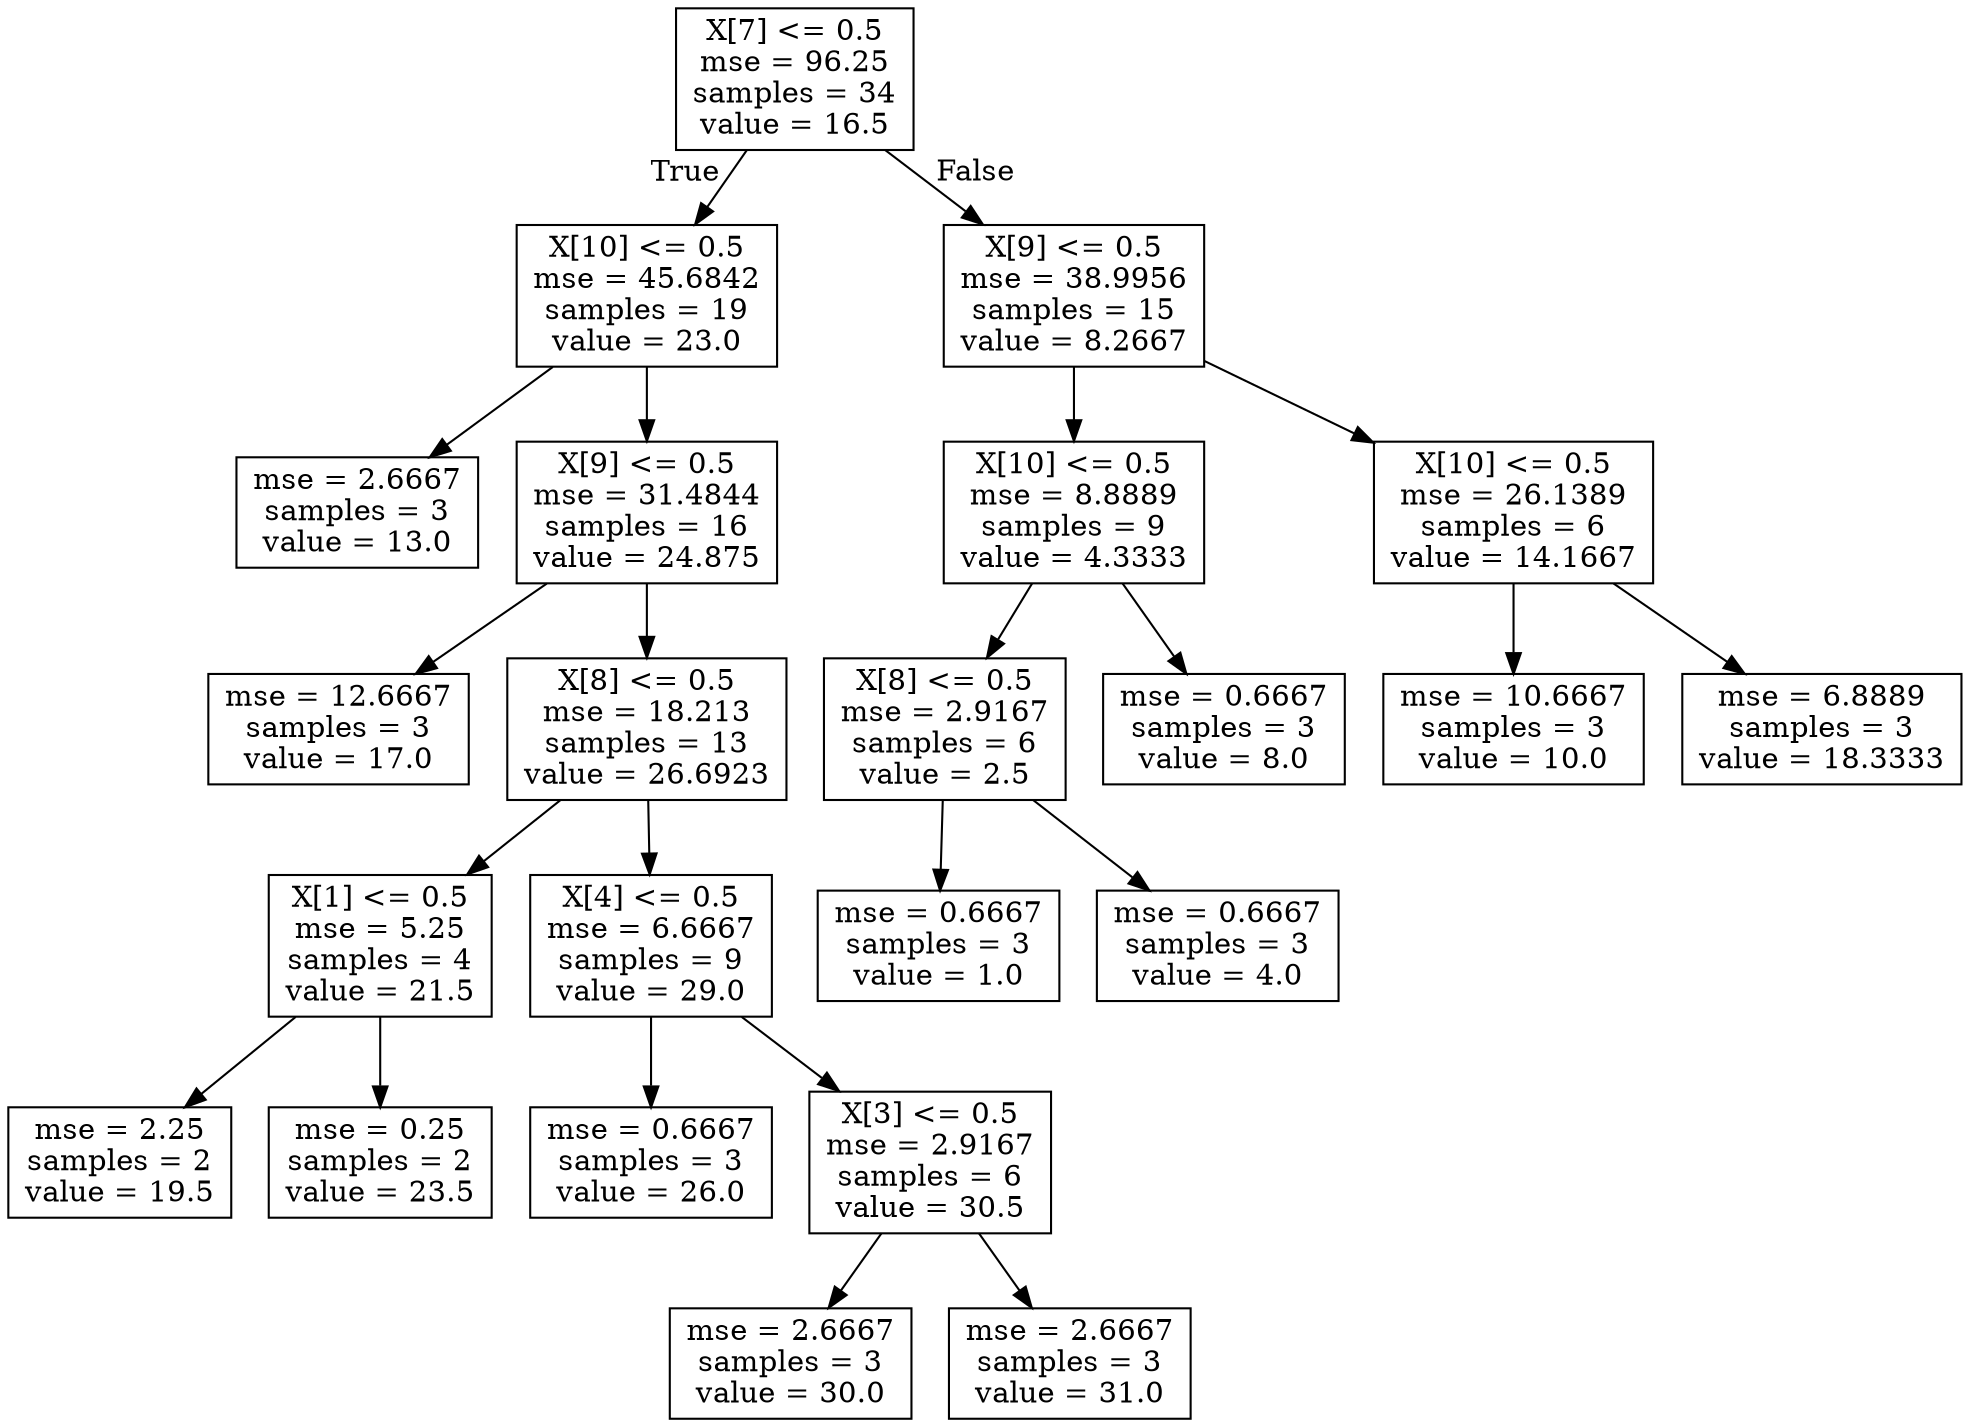 digraph Tree {
node [shape=box] ;
0 [label="X[7] <= 0.5\nmse = 96.25\nsamples = 34\nvalue = 16.5"] ;
1 [label="X[10] <= 0.5\nmse = 45.6842\nsamples = 19\nvalue = 23.0"] ;
0 -> 1 [labeldistance=2.5, labelangle=45, headlabel="True"] ;
2 [label="mse = 2.6667\nsamples = 3\nvalue = 13.0"] ;
1 -> 2 ;
3 [label="X[9] <= 0.5\nmse = 31.4844\nsamples = 16\nvalue = 24.875"] ;
1 -> 3 ;
4 [label="mse = 12.6667\nsamples = 3\nvalue = 17.0"] ;
3 -> 4 ;
5 [label="X[8] <= 0.5\nmse = 18.213\nsamples = 13\nvalue = 26.6923"] ;
3 -> 5 ;
6 [label="X[1] <= 0.5\nmse = 5.25\nsamples = 4\nvalue = 21.5"] ;
5 -> 6 ;
7 [label="mse = 2.25\nsamples = 2\nvalue = 19.5"] ;
6 -> 7 ;
8 [label="mse = 0.25\nsamples = 2\nvalue = 23.5"] ;
6 -> 8 ;
9 [label="X[4] <= 0.5\nmse = 6.6667\nsamples = 9\nvalue = 29.0"] ;
5 -> 9 ;
10 [label="mse = 0.6667\nsamples = 3\nvalue = 26.0"] ;
9 -> 10 ;
11 [label="X[3] <= 0.5\nmse = 2.9167\nsamples = 6\nvalue = 30.5"] ;
9 -> 11 ;
12 [label="mse = 2.6667\nsamples = 3\nvalue = 30.0"] ;
11 -> 12 ;
13 [label="mse = 2.6667\nsamples = 3\nvalue = 31.0"] ;
11 -> 13 ;
14 [label="X[9] <= 0.5\nmse = 38.9956\nsamples = 15\nvalue = 8.2667"] ;
0 -> 14 [labeldistance=2.5, labelangle=-45, headlabel="False"] ;
15 [label="X[10] <= 0.5\nmse = 8.8889\nsamples = 9\nvalue = 4.3333"] ;
14 -> 15 ;
16 [label="X[8] <= 0.5\nmse = 2.9167\nsamples = 6\nvalue = 2.5"] ;
15 -> 16 ;
17 [label="mse = 0.6667\nsamples = 3\nvalue = 1.0"] ;
16 -> 17 ;
18 [label="mse = 0.6667\nsamples = 3\nvalue = 4.0"] ;
16 -> 18 ;
19 [label="mse = 0.6667\nsamples = 3\nvalue = 8.0"] ;
15 -> 19 ;
20 [label="X[10] <= 0.5\nmse = 26.1389\nsamples = 6\nvalue = 14.1667"] ;
14 -> 20 ;
21 [label="mse = 10.6667\nsamples = 3\nvalue = 10.0"] ;
20 -> 21 ;
22 [label="mse = 6.8889\nsamples = 3\nvalue = 18.3333"] ;
20 -> 22 ;
}